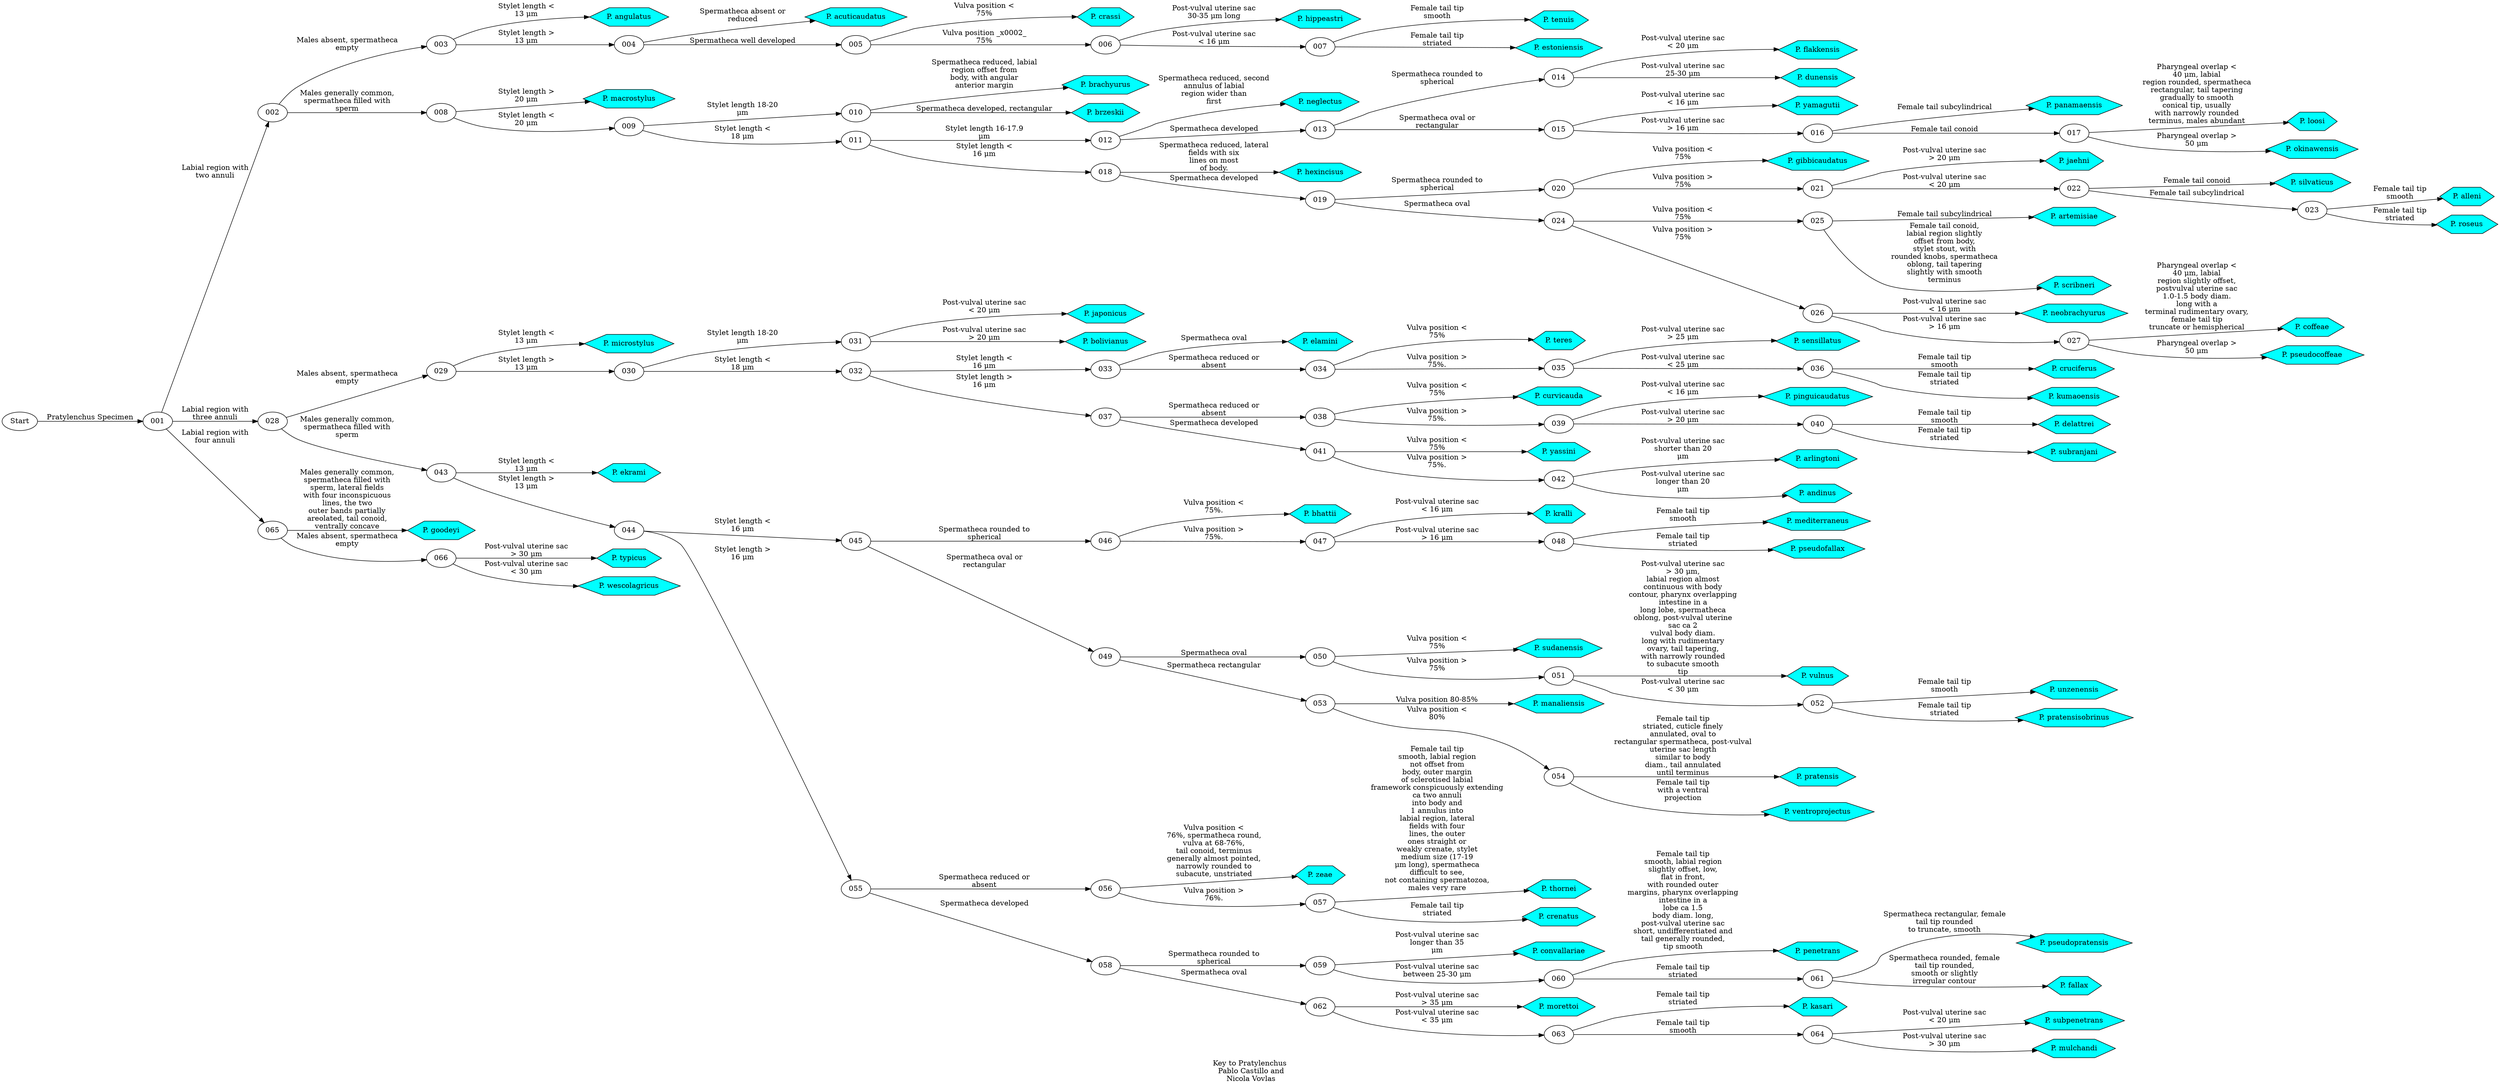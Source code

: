 digraph GraphTitle {
	graph [rankdir=LR remincross=True]
	label="Key to Pratylenchus
 Pablo Castillo and
 Nicola Vovlas"
	"P. angulatus
" [label="P. angulatus
" fillcolor=aqua shape=hexagon style=filled]
	"P. acuticaudatus
" [label="P. acuticaudatus
" fillcolor=aqua shape=hexagon style=filled]
	"P. crassi
" [label="P. crassi
" fillcolor=aqua shape=hexagon style=filled]
	"P. hippeastri
" [label="P. hippeastri
" fillcolor=aqua shape=hexagon style=filled]
	"P. tenuis
" [label="P. tenuis
" fillcolor=aqua shape=hexagon style=filled]
	"P. estoniensis
" [label="P. estoniensis
" fillcolor=aqua shape=hexagon style=filled]
	"P. macrostylus
" [label="P. macrostylus
" fillcolor=aqua shape=hexagon style=filled]
	"P. brachyurus
" [label="P. brachyurus
" fillcolor=aqua shape=hexagon style=filled]
	"P. brzeskii
" [label="P. brzeskii
" fillcolor=aqua shape=hexagon style=filled]
	"P. neglectus
" [label="P. neglectus
" fillcolor=aqua shape=hexagon style=filled]
	"P. flakkensis
" [label="P. flakkensis
" fillcolor=aqua shape=hexagon style=filled]
	"P. dunensis
" [label="P. dunensis
" fillcolor=aqua shape=hexagon style=filled]
	"P. yamagutii
" [label="P. yamagutii
" fillcolor=aqua shape=hexagon style=filled]
	"P. panamaensis
" [label="P. panamaensis
" fillcolor=aqua shape=hexagon style=filled]
	"P. loosi
" [label="P. loosi
" fillcolor=aqua shape=hexagon style=filled]
	"P. okinawensis
" [label="P. okinawensis
" fillcolor=aqua shape=hexagon style=filled]
	"P. hexincisus
" [label="P. hexincisus
" fillcolor=aqua shape=hexagon style=filled]
	"P. gibbicaudatus
" [label="P. gibbicaudatus
" fillcolor=aqua shape=hexagon style=filled]
	"P. jaehni
" [label="P. jaehni
" fillcolor=aqua shape=hexagon style=filled]
	"P. silvaticus
" [label="P. silvaticus
" fillcolor=aqua shape=hexagon style=filled]
	"P. alleni
" [label="P. alleni
" fillcolor=aqua shape=hexagon style=filled]
	"P. roseus
" [label="P. roseus
" fillcolor=aqua shape=hexagon style=filled]
	"P. artemisiae
" [label="P. artemisiae
" fillcolor=aqua shape=hexagon style=filled]
	"P. scribneri
" [label="P. scribneri
" fillcolor=aqua shape=hexagon style=filled]
	"P. neobrachyurus
" [label="P. neobrachyurus
" fillcolor=aqua shape=hexagon style=filled]
	"P. coffeae
" [label="P. coffeae
" fillcolor=aqua shape=hexagon style=filled]
	"P. pseudocoffeae
" [label="P. pseudocoffeae
" fillcolor=aqua shape=hexagon style=filled]
	"P. microstylus
" [label="P. microstylus
" fillcolor=aqua shape=hexagon style=filled]
	"P. japonicus
" [label="P. japonicus
" fillcolor=aqua shape=hexagon style=filled]
	"P. bolivianus
" [label="P. bolivianus
" fillcolor=aqua shape=hexagon style=filled]
	"P. elamini
" [label="P. elamini
" fillcolor=aqua shape=hexagon style=filled]
	"P. teres
" [label="P. teres
" fillcolor=aqua shape=hexagon style=filled]
	"P. sensillatus
" [label="P. sensillatus
" fillcolor=aqua shape=hexagon style=filled]
	"P. cruciferus
" [label="P. cruciferus
" fillcolor=aqua shape=hexagon style=filled]
	"P. kumaoensis
" [label="P. kumaoensis
" fillcolor=aqua shape=hexagon style=filled]
	"P. curvicauda
" [label="P. curvicauda
" fillcolor=aqua shape=hexagon style=filled]
	"P. pinguicaudatus
" [label="P. pinguicaudatus
" fillcolor=aqua shape=hexagon style=filled]
	"P. delattrei
" [label="P. delattrei
" fillcolor=aqua shape=hexagon style=filled]
	"P. subranjani
" [label="P. subranjani
" fillcolor=aqua shape=hexagon style=filled]
	"P. yassini
" [label="P. yassini
" fillcolor=aqua shape=hexagon style=filled]
	"P. arlingtoni
" [label="P. arlingtoni
" fillcolor=aqua shape=hexagon style=filled]
	"P. andinus
" [label="P. andinus
" fillcolor=aqua shape=hexagon style=filled]
	"P. ekrami
" [label="P. ekrami
" fillcolor=aqua shape=hexagon style=filled]
	"P. bhattii
" [label="P. bhattii
" fillcolor=aqua shape=hexagon style=filled]
	"P. kralli
" [label="P. kralli
" fillcolor=aqua shape=hexagon style=filled]
	"P. mediterraneus
" [label="P. mediterraneus
" fillcolor=aqua shape=hexagon style=filled]
	"P. pseudofallax
" [label="P. pseudofallax
" fillcolor=aqua shape=hexagon style=filled]
	"P. sudanensis
" [label="P. sudanensis
" fillcolor=aqua shape=hexagon style=filled]
	"P. vulnus
" [label="P. vulnus
" fillcolor=aqua shape=hexagon style=filled]
	"P. unzenensis
" [label="P. unzenensis
" fillcolor=aqua shape=hexagon style=filled]
	"P. pratensisobrinus
" [label="P. pratensisobrinus
" fillcolor=aqua shape=hexagon style=filled]
	"P. manaliensis
" [label="P. manaliensis
" fillcolor=aqua shape=hexagon style=filled]
	"P. pratensis
" [label="P. pratensis
" fillcolor=aqua shape=hexagon style=filled]
	"P. ventroprojectus
" [label="P. ventroprojectus
" fillcolor=aqua shape=hexagon style=filled]
	"P. zeae
" [label="P. zeae
" fillcolor=aqua shape=hexagon style=filled]
	"P. thornei
" [label="P. thornei
" fillcolor=aqua shape=hexagon style=filled]
	"P. crenatus
" [label="P. crenatus
" fillcolor=aqua shape=hexagon style=filled]
	"P. convallariae
" [label="P. convallariae
" fillcolor=aqua shape=hexagon style=filled]
	"P. penetrans
" [label="P. penetrans
" fillcolor=aqua shape=hexagon style=filled]
	"P. pseudopratensis
" [label="P. pseudopratensis
" fillcolor=aqua shape=hexagon style=filled]
	"P. fallax
" [label="P. fallax
" fillcolor=aqua shape=hexagon style=filled]
	"P. morettoi
" [label="P. morettoi
" fillcolor=aqua shape=hexagon style=filled]
	"P. kasari
" [label="P. kasari
" fillcolor=aqua shape=hexagon style=filled]
	"P. subpenetrans
" [label="P. subpenetrans
" fillcolor=aqua shape=hexagon style=filled]
	"P. mulchandi
" [label="P. mulchandi
" fillcolor=aqua shape=hexagon style=filled]
	"P. goodeyi
" [label="P. goodeyi
" fillcolor=aqua shape=hexagon style=filled]
	"P. typicus
" [label="P. typicus
" fillcolor=aqua shape=hexagon style=filled]
	"P. wescolagricus
" [label="P. wescolagricus
" fillcolor=aqua shape=hexagon style=filled]
	Start
 -> 001
 [label="Pratylenchus Specimen
"]
	001
 -> 002
 [label="Labial region with
two annuli
"]
	001
 -> 028
 [label="Labial region with
three annuli
"]
	001
 -> 065
 [label="Labial region with
four annuli
"]
	002
 -> 003
 [label="Males absent, spermatheca
empty
"]
	002
 -> 008
 [label="Males generally common,
spermatheca filled with
sperm
"]
	003
 -> "P. angulatus
" [label="Stylet length <
13 μm
"]
	003
 -> 004
 [label="Stylet length >
13 μm
"]
	004
 -> "P. acuticaudatus
" [label="Spermatheca absent or
reduced
"]
	004
 -> 005
 [label="Spermatheca well developed
"]
	005
 -> "P. crassi
" [label="Vulva position <
75%
"]
	005
 -> 006
 [label="Vulva position _x0002_
75%
"]
	006
 -> 007
 [label="Post-vulval uterine sac
< 16 μm
"]
	006
 -> "P. hippeastri
" [label="Post-vulval uterine sac
30-35 μm long
"]
	007
 -> "P. tenuis
" [label="Female tail tip
smooth
"]
	007
 -> "P. estoniensis
" [label="Female tail tip
striated
"]
	008
 -> "P. macrostylus
" [label="Stylet length >
20 μm
"]
	008
 -> 009
 [label="Stylet length <
20 μm
"]
	009
 -> 010
 [label="Stylet length 18-20
μm
"]
	009
 -> 011
 [label="Stylet length <
18 μm
"]
	010
 -> "P. brachyurus
" [label="Spermatheca reduced, labial
region offset from
body, with angular
anterior margin
"]
	010
 -> "P. brzeskii
" [label="Spermatheca developed, rectangular
"]
	011
 -> 012
 [label="Stylet length 16-17.9
μm
"]
	011
 -> 018
 [label="Stylet length <
16 μm
"]
	012
 -> "P. neglectus
" [label="Spermatheca reduced, second
annulus of labial
region wider than
first
"]
	012
 -> 013
 [label="Spermatheca developed
"]
	013
 -> 014
 [label="Spermatheca rounded to
spherical
"]
	013
 -> 015
 [label="Spermatheca oval or
rectangular
"]
	014
 -> "P. flakkensis
" [label="Post-vulval uterine sac
< 20 μm
"]
	014
 -> "P. dunensis
" [label="Post-vulval uterine sac
25-30 μm
"]
	015
 -> "P. yamagutii
" [label="Post-vulval uterine sac
< 16 μm
"]
	015
 -> 016
 [label="Post-vulval uterine sac
> 16 μm
"]
	016
 -> "P. panamaensis
" [label="Female tail subcylindrical
"]
	016
 -> 017
 [label="Female tail conoid
"]
	017
 -> "P. loosi
" [label="Pharyngeal overlap <
40 μm, labial
region rounded, spermatheca
rectangular, tail tapering
gradually to smooth
conical tip, usually
with narrowly rounded
terminus, males abundant
"]
	017
 -> "P. okinawensis
" [label="Pharyngeal overlap >
50 μm
"]
	018
 -> "P. hexincisus
" [label="Spermatheca reduced, lateral
fields with six
lines on most
of body.
"]
	018
 -> 019
 [label="Spermatheca developed
"]
	019
 -> 020
 [label="Spermatheca rounded to
spherical
"]
	019
 -> 024
 [label="Spermatheca oval
"]
	020
 -> "P. gibbicaudatus
" [label="Vulva position <
75%
"]
	020
 -> 021
 [label="Vulva position >
75%
"]
	021
 -> 022
 [label="Post-vulval uterine sac
< 20 μm
"]
	021
 -> "P. jaehni
" [label="Post-vulval uterine sac
> 20 μm
"]
	022
 -> "P. silvaticus
" [label="Female tail conoid
"]
	022
 -> 023
 [label="Female tail subcylindrical
"]
	023
 -> "P. alleni
" [label="Female tail tip
smooth
"]
	023
 -> "P. roseus
" [label="Female tail tip
striated
"]
	024
 -> 025
 [label="Vulva position <
75%
"]
	024
 -> 026
 [label="Vulva position >
75%
"]
	025
 -> "P. artemisiae
" [label="Female tail subcylindrical
"]
	025
 -> "P. scribneri
" [label="Female tail conoid,
labial region slightly
offset from body,
stylet stout, with
rounded knobs, spermatheca
oblong, tail tapering
slightly with smooth
terminus
"]
	026
 -> "P. neobrachyurus
" [label="Post-vulval uterine sac
< 16 μm
"]
	026
 -> 027
 [label="Post-vulval uterine sac
> 16 μm
"]
	027
 -> "P. coffeae
" [label="Pharyngeal overlap <
40 μm, labial
region slightly offset,
postvulval uterine sac
1.0-1.5 body diam.
long with a
terminal rudimentary ovary,
female tail tip
truncate or hemispherical
"]
	027
 -> "P. pseudocoffeae
" [label="Pharyngeal overlap >
50 μm
"]
	028
 -> 029
 [label="Males absent, spermatheca
empty
"]
	028
 -> 043
 [label="Males generally common,
spermatheca filled with
sperm
"]
	029
 -> "P. microstylus
" [label="Stylet length <
13 μm
"]
	029
 -> 030
 [label="Stylet length >
13 μm
"]
	030
 -> 031
 [label="Stylet length 18-20
μm
"]
	030
 -> 032
 [label="Stylet length <
18 μm
"]
	031
 -> "P. japonicus
" [label="Post-vulval uterine sac
< 20 μm
"]
	031
 -> "P. bolivianus
" [label="Post-vulval uterine sac
> 20 μm
"]
	032
 -> 033
 [label="Stylet length <
16 μm
"]
	032
 -> 037
 [label="Stylet length >
16 μm
"]
	033
 -> 034
 [label="Spermatheca reduced or
absent
"]
	033
 -> "P. elamini
" [label="Spermatheca oval
"]
	034
 -> "P. teres
" [label="Vulva position <
75%
"]
	034
 -> 035
 [label="Vulva position >
75%.
"]
	035
 -> 036
 [label="Post-vulval uterine sac
< 25 μm
"]
	035
 -> "P. sensillatus
" [label="Post-vulval uterine sac
> 25 μm
"]
	036
 -> "P. cruciferus
" [label="Female tail tip
smooth
"]
	036
 -> "P. kumaoensis
" [label="Female tail tip
striated
"]
	037
 -> 038
 [label="Spermatheca reduced or
absent
"]
	037
 -> 041
 [label="Spermatheca developed
"]
	038
 -> "P. curvicauda
" [label="Vulva position <
75%
"]
	038
 -> 039
 [label="Vulva position >
75%.
"]
	039
 -> "P. pinguicaudatus
" [label="Post-vulval uterine sac
< 16 μm
"]
	039
 -> 040
 [label="Post-vulval uterine sac
> 20 μm
"]
	040
 -> "P. delattrei
" [label="Female tail tip
smooth
"]
	040
 -> "P. subranjani
" [label="Female tail tip
striated
"]
	041
 -> "P. yassini
" [label="Vulva position <
75%
"]
	041
 -> 042
 [label="Vulva position >
75%.
"]
	042
 -> "P. arlingtoni
" [label="Post-vulval uterine sac
shorter than 20
μm
"]
	042
 -> "P. andinus
" [label="Post-vulval uterine sac
longer than 20
μm
"]
	043
 -> "P. ekrami
" [label="Stylet length <
13 μm
"]
	043
 -> 044
 [label="Stylet length >
13 μm
"]
	044
 -> 045
 [label="Stylet length <
16 μm
"]
	044
 -> 055
 [label="Stylet length >
16 μm
"]
	045
 -> 046
 [label="Spermatheca rounded to
spherical
"]
	045
 -> 049
 [label="Spermatheca oval or
rectangular
"]
	046
 -> "P. bhattii
" [label="Vulva position <
75%.
"]
	046
 -> 047
 [label="Vulva position >
75%.
"]
	047
 -> "P. kralli
" [label="Post-vulval uterine sac
< 16 μm
"]
	047
 -> 048
 [label="Post-vulval uterine sac
> 16 μm
"]
	048
 -> "P. mediterraneus
" [label="Female tail tip
smooth
"]
	048
 -> "P. pseudofallax
" [label="Female tail tip
striated
"]
	049
 -> 050
 [label="Spermatheca oval
"]
	049
 -> 053
 [label="Spermatheca rectangular
"]
	050
 -> "P. sudanensis
" [label="Vulva position <
75%
"]
	050
 -> 051
 [label="Vulva position >
75%
"]
	051
 -> "P. vulnus
" [label="Post-vulval uterine sac
> 30 μm,
labial region almost
continuous with body
contour, pharynx overlapping
intestine in a
long lobe, spermatheca
oblong, post-vulval uterine
sac ca 2
vulval body diam.
long with rudimentary
ovary, tail tapering,
with narrowly rounded
to subacute smooth
tip
"]
	051
 -> 052
 [label="Post-vulval uterine sac
< 30 μm
"]
	052
 -> "P. unzenensis
" [label="Female tail tip
smooth
"]
	052
 -> "P. pratensisobrinus
" [label="Female tail tip
striated
"]
	053
 -> 054
 [label="Vulva position <
80%
"]
	053
 -> "P. manaliensis
" [label="Vulva position 80-85%
"]
	054
 -> "P. pratensis
" [label="Female tail tip
striated, cuticle finely
annulated, oval to
rectangular spermatheca, post-vulval
uterine sac length
similar to body
diam., tail annulated
until terminus
"]
	054
 -> "P. ventroprojectus
" [label="Female tail tip
with a ventral
projection
"]
	055
 -> 056
 [label="Spermatheca reduced or
absent
"]
	055
 -> 058
 [label="Spermatheca developed
"]
	056
 -> "P. zeae
" [label="Vulva position <
76%, spermatheca round,
vulva at 68-76%,
tail conoid, terminus
generally almost pointed,
narrowly rounded to
subacute, unstriated
"]
	056
 -> 057
 [label="Vulva position >
76%.
"]
	057
 -> "P. thornei
" [label="Female tail tip
smooth, labial region
not offset from
body, outer margin
of sclerotised labial
framework conspicuously extending
ca two annuli
into body and
1 annulus into
labial region, lateral
fields with four
lines, the outer
ones straight or
weakly crenate, stylet
medium size (17-19
μm long), spermatheca
difficult to see,
not containing spermatozoa,
males very rare
"]
	057
 -> "P. crenatus
" [label="Female tail tip
striated
"]
	058
 -> 059
 [label="Spermatheca rounded to
spherical
"]
	058
 -> 062
 [label="Spermatheca oval
"]
	059
 -> "P. convallariae
" [label="Post-vulval uterine sac
longer than 35
μm
"]
	059
 -> 060
 [label="Post-vulval uterine sac
between 25-30 μm
"]
	060
 -> "P. penetrans
" [label="Female tail tip
smooth, labial region
slightly offset, low,
flat in front,
with rounded outer
margins, pharynx overlapping
intestine in a
lobe ca 1.5
body diam. long,
post-vulval uterine sac
short, undifferentiated and
tail generally rounded,
tip smooth
"]
	060
 -> 061
 [label="Female tail tip
striated
"]
	061
 -> "P. pseudopratensis
" [label="Spermatheca rectangular, female
tail tip rounded
to truncate, smooth
"]
	061
 -> "P. fallax
" [label="Spermatheca rounded, female
tail tip rounded,
smooth or slightly
irregular contour
"]
	062
 -> "P. morettoi
" [label="Post-vulval uterine sac
> 35 μm
"]
	062
 -> 063
 [label="Post-vulval uterine sac
< 35 μm
"]
	063
 -> 064
 [label="Female tail tip
smooth
"]
	063
 -> "P. kasari
" [label="Female tail tip
striated
"]
	064
 -> "P. subpenetrans
" [label="Post-vulval uterine sac
< 20 μm
"]
	064
 -> "P. mulchandi
" [label="Post-vulval uterine sac
> 30 μm
"]
	065
 -> 066
 [label="Males absent, spermatheca
empty
"]
	065
 -> "P. goodeyi
" [label="Males generally common,
spermatheca filled with
sperm, lateral fields
with four inconspicuous
lines, the two
outer bands partially
areolated, tail conoid,
ventrally concave
"]
	066
 -> "P. typicus
" [label="Post-vulval uterine sac
> 30 μm
"]
	066
 -> "P. wescolagricus
" [label="Post-vulval uterine sac
< 30 μm
"]
}
